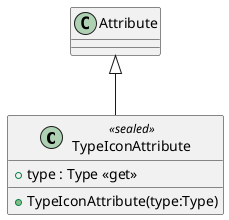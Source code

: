 @startuml
class TypeIconAttribute <<sealed>> {
    + TypeIconAttribute(type:Type)
    + type : Type <<get>>
}
Attribute <|-- TypeIconAttribute
@enduml
